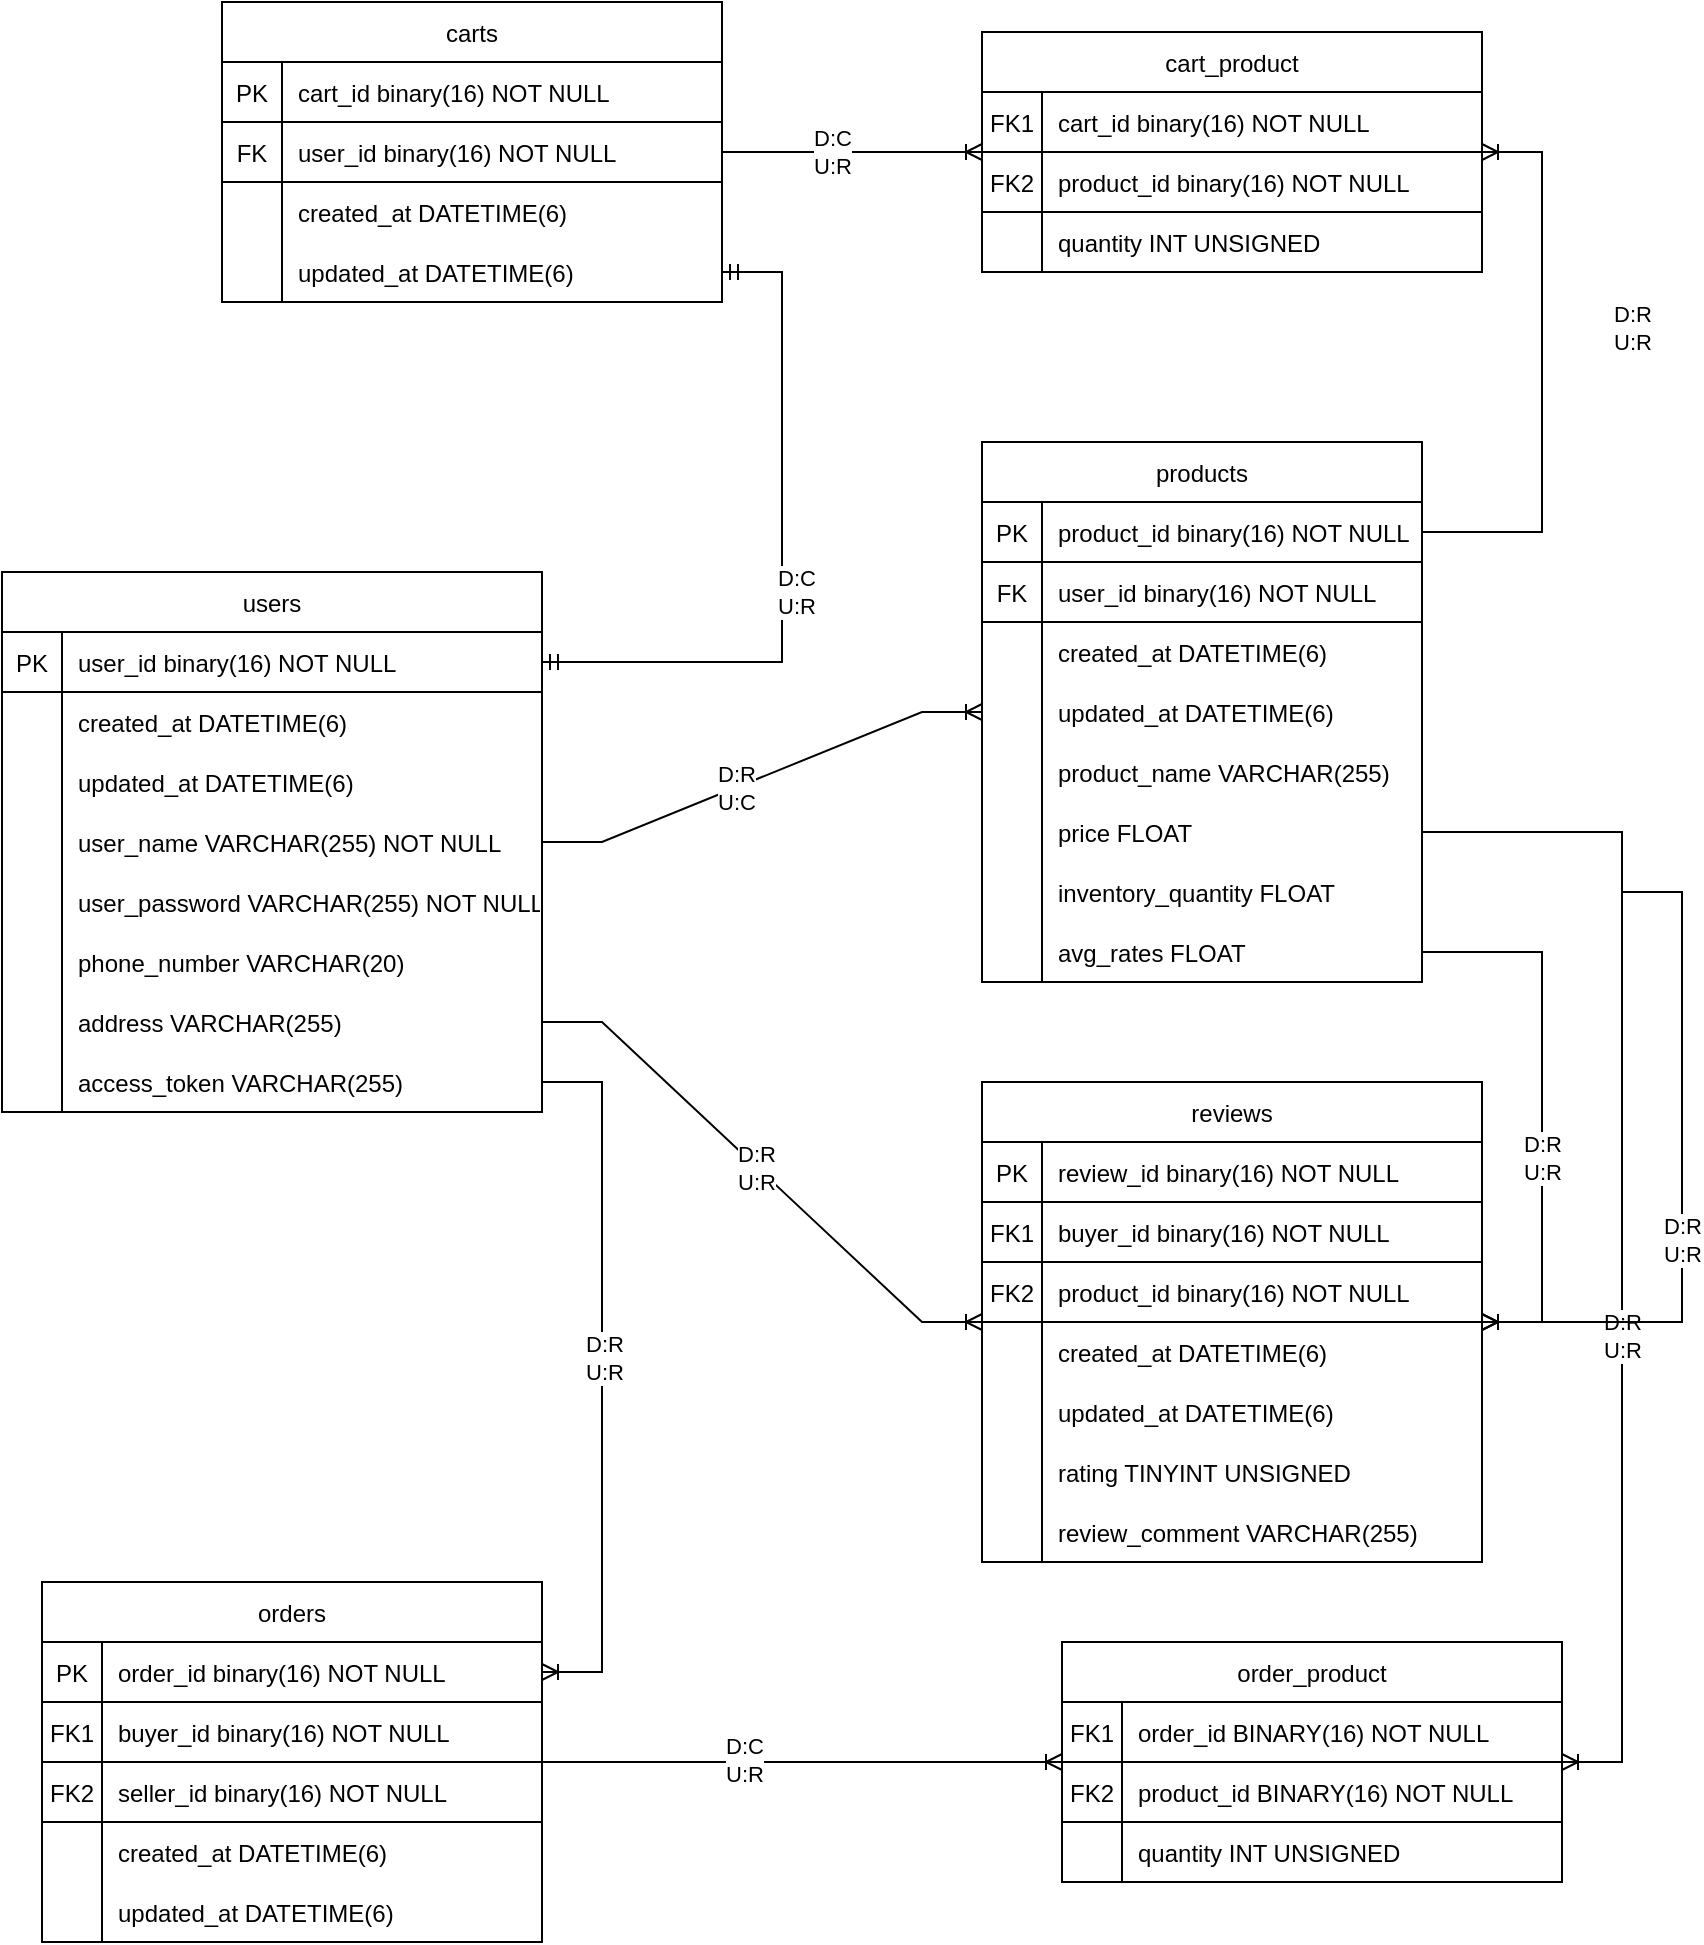 <mxfile version="21.6.2" type="device">
  <diagram id="R2lEEEUBdFMjLlhIrx00" name="Page-1">
    <mxGraphModel dx="954" dy="1681" grid="1" gridSize="10" guides="1" tooltips="1" connect="1" arrows="1" fold="1" page="1" pageScale="1" pageWidth="850" pageHeight="1100" math="0" shadow="0" extFonts="Permanent Marker^https://fonts.googleapis.com/css?family=Permanent+Marker">
      <root>
        <mxCell id="0" />
        <mxCell id="1" parent="0" />
        <mxCell id="C-vyLk0tnHw3VtMMgP7b-2" value="products" style="shape=table;startSize=30;container=1;collapsible=1;childLayout=tableLayout;fixedRows=1;rowLines=0;fontStyle=0;align=center;resizeLast=0;noLabel=0;shadow=0;rounded=0;columnLines=1;strokeColor=default;swimlaneLine=1;bottom=1;left=1;right=1;allowArrows=1;fillOpacity=100;" parent="1" vertex="1">
          <mxGeometry x="560" y="100" width="220" height="270" as="geometry" />
        </mxCell>
        <mxCell id="C-vyLk0tnHw3VtMMgP7b-3" value="" style="shape=partialRectangle;collapsible=0;dropTarget=0;pointerEvents=0;fillColor=none;points=[[0,0.5],[1,0.5]];portConstraint=eastwest;top=0;left=0;right=0;bottom=1;fontStyle=0" parent="C-vyLk0tnHw3VtMMgP7b-2" vertex="1">
          <mxGeometry y="30" width="220" height="30" as="geometry" />
        </mxCell>
        <mxCell id="C-vyLk0tnHw3VtMMgP7b-4" value="PK" style="shape=partialRectangle;overflow=hidden;connectable=0;fillColor=none;top=0;left=0;bottom=0;right=0;fontStyle=0;" parent="C-vyLk0tnHw3VtMMgP7b-3" vertex="1">
          <mxGeometry width="30" height="30" as="geometry">
            <mxRectangle width="30" height="30" as="alternateBounds" />
          </mxGeometry>
        </mxCell>
        <mxCell id="C-vyLk0tnHw3VtMMgP7b-5" value="product_id binary(16) NOT NULL" style="shape=partialRectangle;overflow=hidden;connectable=0;fillColor=none;top=0;left=0;bottom=0;right=0;align=left;spacingLeft=6;fontStyle=0;" parent="C-vyLk0tnHw3VtMMgP7b-3" vertex="1">
          <mxGeometry x="30" width="190" height="30" as="geometry">
            <mxRectangle width="190" height="30" as="alternateBounds" />
          </mxGeometry>
        </mxCell>
        <mxCell id="14CpFTZPQxn80sqJEHn7-137" style="shape=partialRectangle;collapsible=0;dropTarget=0;pointerEvents=0;fillColor=none;points=[[0,0.5],[1,0.5]];portConstraint=eastwest;top=0;left=0;right=0;bottom=0;fontStyle=0" vertex="1" parent="C-vyLk0tnHw3VtMMgP7b-2">
          <mxGeometry y="60" width="220" height="30" as="geometry" />
        </mxCell>
        <mxCell id="14CpFTZPQxn80sqJEHn7-138" value="FK" style="shape=partialRectangle;overflow=hidden;connectable=0;fillColor=none;top=0;left=0;bottom=1;right=0;fontStyle=0;shadow=0;" vertex="1" parent="14CpFTZPQxn80sqJEHn7-137">
          <mxGeometry width="30" height="30" as="geometry">
            <mxRectangle width="30" height="30" as="alternateBounds" />
          </mxGeometry>
        </mxCell>
        <mxCell id="14CpFTZPQxn80sqJEHn7-139" value="user_id binary(16) NOT NULL" style="shape=partialRectangle;overflow=hidden;connectable=0;fillColor=none;top=0;left=0;bottom=1;right=0;align=left;spacingLeft=6;fontStyle=0;" vertex="1" parent="14CpFTZPQxn80sqJEHn7-137">
          <mxGeometry x="30" width="190" height="30" as="geometry">
            <mxRectangle width="190" height="30" as="alternateBounds" />
          </mxGeometry>
        </mxCell>
        <mxCell id="14CpFTZPQxn80sqJEHn7-206" style="shape=partialRectangle;collapsible=0;dropTarget=0;pointerEvents=0;fillColor=none;points=[[0,0.5],[1,0.5]];portConstraint=eastwest;top=0;left=0;right=0;bottom=0;fontStyle=0" vertex="1" parent="C-vyLk0tnHw3VtMMgP7b-2">
          <mxGeometry y="90" width="220" height="30" as="geometry" />
        </mxCell>
        <mxCell id="14CpFTZPQxn80sqJEHn7-207" style="shape=partialRectangle;overflow=hidden;connectable=0;fillColor=none;top=0;left=0;bottom=0;right=0;fontStyle=0;shadow=0;" vertex="1" parent="14CpFTZPQxn80sqJEHn7-206">
          <mxGeometry width="30" height="30" as="geometry">
            <mxRectangle width="30" height="30" as="alternateBounds" />
          </mxGeometry>
        </mxCell>
        <mxCell id="14CpFTZPQxn80sqJEHn7-208" value="created_at DATETIME(6)" style="shape=partialRectangle;overflow=hidden;connectable=0;fillColor=none;top=0;left=0;bottom=0;right=0;align=left;spacingLeft=6;fontStyle=0;" vertex="1" parent="14CpFTZPQxn80sqJEHn7-206">
          <mxGeometry x="30" width="190" height="30" as="geometry">
            <mxRectangle width="190" height="30" as="alternateBounds" />
          </mxGeometry>
        </mxCell>
        <mxCell id="14CpFTZPQxn80sqJEHn7-209" style="shape=partialRectangle;collapsible=0;dropTarget=0;pointerEvents=0;fillColor=none;points=[[0,0.5],[1,0.5]];portConstraint=eastwest;top=0;left=0;right=0;bottom=0;fontStyle=0" vertex="1" parent="C-vyLk0tnHw3VtMMgP7b-2">
          <mxGeometry y="120" width="220" height="30" as="geometry" />
        </mxCell>
        <mxCell id="14CpFTZPQxn80sqJEHn7-210" style="shape=partialRectangle;overflow=hidden;connectable=0;fillColor=none;top=0;left=0;bottom=0;right=0;fontStyle=0;shadow=0;" vertex="1" parent="14CpFTZPQxn80sqJEHn7-209">
          <mxGeometry width="30" height="30" as="geometry">
            <mxRectangle width="30" height="30" as="alternateBounds" />
          </mxGeometry>
        </mxCell>
        <mxCell id="14CpFTZPQxn80sqJEHn7-211" value="updated_at DATETIME(6)" style="shape=partialRectangle;overflow=hidden;connectable=0;fillColor=none;top=0;left=0;bottom=0;right=0;align=left;spacingLeft=6;fontStyle=0;" vertex="1" parent="14CpFTZPQxn80sqJEHn7-209">
          <mxGeometry x="30" width="190" height="30" as="geometry">
            <mxRectangle width="190" height="30" as="alternateBounds" />
          </mxGeometry>
        </mxCell>
        <mxCell id="14CpFTZPQxn80sqJEHn7-212" style="shape=partialRectangle;collapsible=0;dropTarget=0;pointerEvents=0;fillColor=none;points=[[0,0.5],[1,0.5]];portConstraint=eastwest;top=0;left=0;right=0;bottom=0;fontStyle=0" vertex="1" parent="C-vyLk0tnHw3VtMMgP7b-2">
          <mxGeometry y="150" width="220" height="30" as="geometry" />
        </mxCell>
        <mxCell id="14CpFTZPQxn80sqJEHn7-213" style="shape=partialRectangle;overflow=hidden;connectable=0;fillColor=none;top=0;left=0;bottom=0;right=0;fontStyle=0;shadow=0;" vertex="1" parent="14CpFTZPQxn80sqJEHn7-212">
          <mxGeometry width="30" height="30" as="geometry">
            <mxRectangle width="30" height="30" as="alternateBounds" />
          </mxGeometry>
        </mxCell>
        <mxCell id="14CpFTZPQxn80sqJEHn7-214" value="product_name VARCHAR(255)" style="shape=partialRectangle;overflow=hidden;connectable=0;fillColor=none;top=0;left=0;bottom=0;right=0;align=left;spacingLeft=6;fontStyle=0;" vertex="1" parent="14CpFTZPQxn80sqJEHn7-212">
          <mxGeometry x="30" width="190" height="30" as="geometry">
            <mxRectangle width="190" height="30" as="alternateBounds" />
          </mxGeometry>
        </mxCell>
        <mxCell id="14CpFTZPQxn80sqJEHn7-215" style="shape=partialRectangle;collapsible=0;dropTarget=0;pointerEvents=0;fillColor=none;points=[[0,0.5],[1,0.5]];portConstraint=eastwest;top=0;left=0;right=0;bottom=0;fontStyle=0" vertex="1" parent="C-vyLk0tnHw3VtMMgP7b-2">
          <mxGeometry y="180" width="220" height="30" as="geometry" />
        </mxCell>
        <mxCell id="14CpFTZPQxn80sqJEHn7-216" style="shape=partialRectangle;overflow=hidden;connectable=0;fillColor=none;top=0;left=0;bottom=0;right=0;fontStyle=0;shadow=0;" vertex="1" parent="14CpFTZPQxn80sqJEHn7-215">
          <mxGeometry width="30" height="30" as="geometry">
            <mxRectangle width="30" height="30" as="alternateBounds" />
          </mxGeometry>
        </mxCell>
        <mxCell id="14CpFTZPQxn80sqJEHn7-217" value="price FLOAT" style="shape=partialRectangle;overflow=hidden;connectable=0;fillColor=none;top=0;left=0;bottom=0;right=0;align=left;spacingLeft=6;fontStyle=0;" vertex="1" parent="14CpFTZPQxn80sqJEHn7-215">
          <mxGeometry x="30" width="190" height="30" as="geometry">
            <mxRectangle width="190" height="30" as="alternateBounds" />
          </mxGeometry>
        </mxCell>
        <mxCell id="14CpFTZPQxn80sqJEHn7-218" style="shape=partialRectangle;collapsible=0;dropTarget=0;pointerEvents=0;fillColor=none;points=[[0,0.5],[1,0.5]];portConstraint=eastwest;top=0;left=0;right=0;bottom=0;fontStyle=0" vertex="1" parent="C-vyLk0tnHw3VtMMgP7b-2">
          <mxGeometry y="210" width="220" height="30" as="geometry" />
        </mxCell>
        <mxCell id="14CpFTZPQxn80sqJEHn7-219" style="shape=partialRectangle;overflow=hidden;connectable=0;fillColor=none;top=0;left=0;bottom=0;right=0;fontStyle=0;shadow=0;" vertex="1" parent="14CpFTZPQxn80sqJEHn7-218">
          <mxGeometry width="30" height="30" as="geometry">
            <mxRectangle width="30" height="30" as="alternateBounds" />
          </mxGeometry>
        </mxCell>
        <mxCell id="14CpFTZPQxn80sqJEHn7-220" value="inventory_quantity FLOAT" style="shape=partialRectangle;overflow=hidden;connectable=0;fillColor=none;top=0;left=0;bottom=0;right=0;align=left;spacingLeft=6;fontStyle=0;" vertex="1" parent="14CpFTZPQxn80sqJEHn7-218">
          <mxGeometry x="30" width="190" height="30" as="geometry">
            <mxRectangle width="190" height="30" as="alternateBounds" />
          </mxGeometry>
        </mxCell>
        <mxCell id="14CpFTZPQxn80sqJEHn7-221" style="shape=partialRectangle;collapsible=0;dropTarget=0;pointerEvents=0;fillColor=none;points=[[0,0.5],[1,0.5]];portConstraint=eastwest;top=0;left=0;right=0;bottom=0;fontStyle=0" vertex="1" parent="C-vyLk0tnHw3VtMMgP7b-2">
          <mxGeometry y="240" width="220" height="30" as="geometry" />
        </mxCell>
        <mxCell id="14CpFTZPQxn80sqJEHn7-222" style="shape=partialRectangle;overflow=hidden;connectable=0;fillColor=none;top=0;left=0;bottom=0;right=0;fontStyle=0;shadow=0;" vertex="1" parent="14CpFTZPQxn80sqJEHn7-221">
          <mxGeometry width="30" height="30" as="geometry">
            <mxRectangle width="30" height="30" as="alternateBounds" />
          </mxGeometry>
        </mxCell>
        <mxCell id="14CpFTZPQxn80sqJEHn7-223" value="avg_rates FLOAT" style="shape=partialRectangle;overflow=hidden;connectable=0;fillColor=none;top=0;left=0;bottom=0;right=0;align=left;spacingLeft=6;fontStyle=0;" vertex="1" parent="14CpFTZPQxn80sqJEHn7-221">
          <mxGeometry x="30" width="190" height="30" as="geometry">
            <mxRectangle width="190" height="30" as="alternateBounds" />
          </mxGeometry>
        </mxCell>
        <mxCell id="C-vyLk0tnHw3VtMMgP7b-13" value="carts" style="shape=table;startSize=30;container=1;collapsible=1;childLayout=tableLayout;fixedRows=1;rowLines=0;fontStyle=0;align=center;resizeLast=0;resizeLastRow=0;" parent="1" vertex="1">
          <mxGeometry x="180" y="-120" width="250" height="150" as="geometry" />
        </mxCell>
        <mxCell id="C-vyLk0tnHw3VtMMgP7b-14" value="" style="shape=partialRectangle;collapsible=0;dropTarget=0;pointerEvents=0;fillColor=none;points=[[0,0.5],[1,0.5]];portConstraint=eastwest;top=0;left=0;right=0;bottom=1;fontStyle=0" parent="C-vyLk0tnHw3VtMMgP7b-13" vertex="1">
          <mxGeometry y="30" width="250" height="30" as="geometry" />
        </mxCell>
        <mxCell id="C-vyLk0tnHw3VtMMgP7b-15" value="PK" style="shape=partialRectangle;overflow=hidden;connectable=0;fillColor=none;top=0;left=0;bottom=0;right=0;fontStyle=0;" parent="C-vyLk0tnHw3VtMMgP7b-14" vertex="1">
          <mxGeometry width="30" height="30" as="geometry">
            <mxRectangle width="30" height="30" as="alternateBounds" />
          </mxGeometry>
        </mxCell>
        <mxCell id="C-vyLk0tnHw3VtMMgP7b-16" value="cart_id binary(16) NOT NULL" style="shape=partialRectangle;overflow=hidden;connectable=0;fillColor=none;top=0;left=0;bottom=0;right=0;align=left;spacingLeft=6;fontStyle=0;" parent="C-vyLk0tnHw3VtMMgP7b-14" vertex="1">
          <mxGeometry x="30" width="220" height="30" as="geometry">
            <mxRectangle width="220" height="30" as="alternateBounds" />
          </mxGeometry>
        </mxCell>
        <mxCell id="C-vyLk0tnHw3VtMMgP7b-17" value="" style="shape=partialRectangle;collapsible=0;dropTarget=0;pointerEvents=0;fillColor=none;points=[[0,0.5],[1,0.5]];portConstraint=eastwest;top=0;left=0;right=0;bottom=0;fontStyle=0" parent="C-vyLk0tnHw3VtMMgP7b-13" vertex="1">
          <mxGeometry y="60" width="250" height="30" as="geometry" />
        </mxCell>
        <mxCell id="C-vyLk0tnHw3VtMMgP7b-18" value="FK" style="shape=partialRectangle;overflow=hidden;connectable=0;fillColor=none;top=0;left=0;bottom=1;right=0;fontStyle=0" parent="C-vyLk0tnHw3VtMMgP7b-17" vertex="1">
          <mxGeometry width="30" height="30" as="geometry">
            <mxRectangle width="30" height="30" as="alternateBounds" />
          </mxGeometry>
        </mxCell>
        <mxCell id="C-vyLk0tnHw3VtMMgP7b-19" value="user_id binary(16) NOT NULL" style="shape=partialRectangle;overflow=hidden;connectable=0;fillColor=none;top=0;left=0;bottom=1;right=0;align=left;spacingLeft=6;fontStyle=0" parent="C-vyLk0tnHw3VtMMgP7b-17" vertex="1">
          <mxGeometry x="30" width="220" height="30" as="geometry">
            <mxRectangle width="220" height="30" as="alternateBounds" />
          </mxGeometry>
        </mxCell>
        <mxCell id="14CpFTZPQxn80sqJEHn7-166" style="shape=partialRectangle;collapsible=0;dropTarget=0;pointerEvents=0;fillColor=none;points=[[0,0.5],[1,0.5]];portConstraint=eastwest;top=0;left=0;right=0;bottom=0;fontStyle=0" vertex="1" parent="C-vyLk0tnHw3VtMMgP7b-13">
          <mxGeometry y="90" width="250" height="30" as="geometry" />
        </mxCell>
        <mxCell id="14CpFTZPQxn80sqJEHn7-167" style="shape=partialRectangle;overflow=hidden;connectable=0;fillColor=none;top=0;left=0;bottom=0;right=0;fontStyle=0" vertex="1" parent="14CpFTZPQxn80sqJEHn7-166">
          <mxGeometry width="30" height="30" as="geometry">
            <mxRectangle width="30" height="30" as="alternateBounds" />
          </mxGeometry>
        </mxCell>
        <mxCell id="14CpFTZPQxn80sqJEHn7-168" value="created_at DATETIME(6)" style="shape=partialRectangle;overflow=hidden;connectable=0;fillColor=none;top=0;left=0;bottom=0;right=0;align=left;spacingLeft=6;fontStyle=0" vertex="1" parent="14CpFTZPQxn80sqJEHn7-166">
          <mxGeometry x="30" width="220" height="30" as="geometry">
            <mxRectangle width="220" height="30" as="alternateBounds" />
          </mxGeometry>
        </mxCell>
        <mxCell id="14CpFTZPQxn80sqJEHn7-169" style="shape=partialRectangle;collapsible=0;dropTarget=0;pointerEvents=0;fillColor=none;points=[[0,0.5],[1,0.5]];portConstraint=eastwest;top=0;left=0;right=0;bottom=0;fontStyle=0" vertex="1" parent="C-vyLk0tnHw3VtMMgP7b-13">
          <mxGeometry y="120" width="250" height="30" as="geometry" />
        </mxCell>
        <mxCell id="14CpFTZPQxn80sqJEHn7-170" style="shape=partialRectangle;overflow=hidden;connectable=0;fillColor=none;top=0;left=0;bottom=0;right=0;fontStyle=0" vertex="1" parent="14CpFTZPQxn80sqJEHn7-169">
          <mxGeometry width="30" height="30" as="geometry">
            <mxRectangle width="30" height="30" as="alternateBounds" />
          </mxGeometry>
        </mxCell>
        <mxCell id="14CpFTZPQxn80sqJEHn7-171" value="updated_at DATETIME(6)" style="shape=partialRectangle;overflow=hidden;connectable=0;fillColor=none;top=0;left=0;bottom=0;right=0;align=left;spacingLeft=6;fontStyle=0" vertex="1" parent="14CpFTZPQxn80sqJEHn7-169">
          <mxGeometry x="30" width="220" height="30" as="geometry">
            <mxRectangle width="220" height="30" as="alternateBounds" />
          </mxGeometry>
        </mxCell>
        <mxCell id="C-vyLk0tnHw3VtMMgP7b-23" value="users" style="shape=table;startSize=30;container=1;collapsible=1;childLayout=tableLayout;fixedRows=1;rowLines=0;fontStyle=0;align=center;resizeLast=0;resizeLastRow=0;rounded=0;arcSize=15;columnLines=1;resizable=1;fixedWidth=0;autosize=0;resizeHeight=0;resizeWidth=0;expand=1;fixDash=0;portConstraintRotation=0;swimlaneLine=1;fillColor=default;" parent="1" vertex="1">
          <mxGeometry x="70" y="165" width="270" height="270" as="geometry" />
        </mxCell>
        <mxCell id="C-vyLk0tnHw3VtMMgP7b-24" value="" style="shape=partialRectangle;collapsible=0;dropTarget=0;pointerEvents=0;fillColor=none;points=[[0,0.5],[1,0.5]];portConstraint=eastwest;top=0;left=0;right=0;bottom=1;fontStyle=0" parent="C-vyLk0tnHw3VtMMgP7b-23" vertex="1">
          <mxGeometry y="30" width="270" height="30" as="geometry" />
        </mxCell>
        <mxCell id="C-vyLk0tnHw3VtMMgP7b-25" value="PK" style="shape=partialRectangle;overflow=hidden;connectable=0;fillColor=none;top=0;left=0;bottom=0;right=0;fontStyle=0;" parent="C-vyLk0tnHw3VtMMgP7b-24" vertex="1">
          <mxGeometry width="30" height="30" as="geometry">
            <mxRectangle width="30" height="30" as="alternateBounds" />
          </mxGeometry>
        </mxCell>
        <mxCell id="C-vyLk0tnHw3VtMMgP7b-26" value="user_id binary(16) NOT NULL" style="shape=partialRectangle;overflow=hidden;connectable=0;fillColor=none;top=0;left=0;bottom=0;right=0;align=left;spacingLeft=6;fontStyle=0;" parent="C-vyLk0tnHw3VtMMgP7b-24" vertex="1">
          <mxGeometry x="30" width="240" height="30" as="geometry">
            <mxRectangle width="240" height="30" as="alternateBounds" />
          </mxGeometry>
        </mxCell>
        <mxCell id="C-vyLk0tnHw3VtMMgP7b-27" value="" style="shape=partialRectangle;collapsible=0;dropTarget=0;pointerEvents=0;fillColor=none;points=[[0,0.5],[1,0.5]];portConstraint=eastwest;top=0;left=0;right=0;bottom=0;fontStyle=0" parent="C-vyLk0tnHw3VtMMgP7b-23" vertex="1">
          <mxGeometry y="60" width="270" height="30" as="geometry" />
        </mxCell>
        <mxCell id="C-vyLk0tnHw3VtMMgP7b-28" value="" style="shape=partialRectangle;overflow=hidden;connectable=0;fillColor=none;top=0;left=0;bottom=0;right=0;fontStyle=0" parent="C-vyLk0tnHw3VtMMgP7b-27" vertex="1">
          <mxGeometry width="30" height="30" as="geometry">
            <mxRectangle width="30" height="30" as="alternateBounds" />
          </mxGeometry>
        </mxCell>
        <mxCell id="C-vyLk0tnHw3VtMMgP7b-29" value="created_at DATETIME(6)" style="shape=partialRectangle;overflow=hidden;connectable=0;fillColor=none;top=0;left=0;bottom=0;right=0;align=left;spacingLeft=6;fontStyle=0" parent="C-vyLk0tnHw3VtMMgP7b-27" vertex="1">
          <mxGeometry x="30" width="240" height="30" as="geometry">
            <mxRectangle width="240" height="30" as="alternateBounds" />
          </mxGeometry>
        </mxCell>
        <mxCell id="14CpFTZPQxn80sqJEHn7-145" style="shape=partialRectangle;collapsible=0;dropTarget=0;pointerEvents=0;fillColor=none;points=[[0,0.5],[1,0.5]];portConstraint=eastwest;top=0;left=0;right=0;bottom=0;fontStyle=0" vertex="1" parent="C-vyLk0tnHw3VtMMgP7b-23">
          <mxGeometry y="90" width="270" height="30" as="geometry" />
        </mxCell>
        <mxCell id="14CpFTZPQxn80sqJEHn7-146" style="shape=partialRectangle;overflow=hidden;connectable=0;fillColor=none;top=0;left=0;bottom=0;right=0;fontStyle=0" vertex="1" parent="14CpFTZPQxn80sqJEHn7-145">
          <mxGeometry width="30" height="30" as="geometry">
            <mxRectangle width="30" height="30" as="alternateBounds" />
          </mxGeometry>
        </mxCell>
        <mxCell id="14CpFTZPQxn80sqJEHn7-147" value="updated_at DATETIME(6)" style="shape=partialRectangle;overflow=hidden;connectable=0;fillColor=none;top=0;left=0;bottom=0;right=0;align=left;spacingLeft=6;fontStyle=0" vertex="1" parent="14CpFTZPQxn80sqJEHn7-145">
          <mxGeometry x="30" width="240" height="30" as="geometry">
            <mxRectangle width="240" height="30" as="alternateBounds" />
          </mxGeometry>
        </mxCell>
        <mxCell id="14CpFTZPQxn80sqJEHn7-148" style="shape=partialRectangle;collapsible=0;dropTarget=0;pointerEvents=0;fillColor=none;points=[[0,0.5],[1,0.5]];portConstraint=eastwest;top=0;left=0;right=0;bottom=0;fontStyle=0" vertex="1" parent="C-vyLk0tnHw3VtMMgP7b-23">
          <mxGeometry y="120" width="270" height="30" as="geometry" />
        </mxCell>
        <mxCell id="14CpFTZPQxn80sqJEHn7-149" style="shape=partialRectangle;overflow=hidden;connectable=0;fillColor=none;top=0;left=0;bottom=0;right=0;fontStyle=0" vertex="1" parent="14CpFTZPQxn80sqJEHn7-148">
          <mxGeometry width="30" height="30" as="geometry">
            <mxRectangle width="30" height="30" as="alternateBounds" />
          </mxGeometry>
        </mxCell>
        <mxCell id="14CpFTZPQxn80sqJEHn7-150" value="user_name VARCHAR(255) NOT NULL" style="shape=partialRectangle;overflow=hidden;connectable=0;fillColor=none;top=0;left=0;bottom=0;right=0;align=left;spacingLeft=6;fontStyle=0;resizeHeight=0;resizable=1;noLabel=0;strokeOpacity=100;" vertex="1" parent="14CpFTZPQxn80sqJEHn7-148">
          <mxGeometry x="30" width="240" height="30" as="geometry">
            <mxRectangle width="240" height="30" as="alternateBounds" />
          </mxGeometry>
        </mxCell>
        <mxCell id="14CpFTZPQxn80sqJEHn7-151" style="shape=partialRectangle;collapsible=0;dropTarget=0;pointerEvents=0;fillColor=none;points=[[0,0.5],[1,0.5]];portConstraint=eastwest;top=0;left=0;right=0;bottom=0;fontStyle=0" vertex="1" parent="C-vyLk0tnHw3VtMMgP7b-23">
          <mxGeometry y="150" width="270" height="30" as="geometry" />
        </mxCell>
        <mxCell id="14CpFTZPQxn80sqJEHn7-152" style="shape=partialRectangle;overflow=hidden;connectable=0;fillColor=none;top=0;left=0;bottom=0;right=0;fontStyle=0" vertex="1" parent="14CpFTZPQxn80sqJEHn7-151">
          <mxGeometry width="30" height="30" as="geometry">
            <mxRectangle width="30" height="30" as="alternateBounds" />
          </mxGeometry>
        </mxCell>
        <mxCell id="14CpFTZPQxn80sqJEHn7-153" value="user_password VARCHAR(255) NOT NULL" style="shape=partialRectangle;overflow=hidden;connectable=0;fillColor=none;top=0;left=0;bottom=0;right=0;align=left;spacingLeft=6;fontStyle=0" vertex="1" parent="14CpFTZPQxn80sqJEHn7-151">
          <mxGeometry x="30" width="240" height="30" as="geometry">
            <mxRectangle width="240" height="30" as="alternateBounds" />
          </mxGeometry>
        </mxCell>
        <mxCell id="14CpFTZPQxn80sqJEHn7-154" style="shape=partialRectangle;collapsible=0;dropTarget=0;pointerEvents=0;fillColor=none;points=[[0,0.5],[1,0.5]];portConstraint=eastwest;top=0;left=0;right=0;bottom=0;fontStyle=0" vertex="1" parent="C-vyLk0tnHw3VtMMgP7b-23">
          <mxGeometry y="180" width="270" height="30" as="geometry" />
        </mxCell>
        <mxCell id="14CpFTZPQxn80sqJEHn7-155" style="shape=partialRectangle;overflow=hidden;connectable=0;fillColor=none;top=0;left=0;bottom=0;right=0;fontStyle=0" vertex="1" parent="14CpFTZPQxn80sqJEHn7-154">
          <mxGeometry width="30" height="30" as="geometry">
            <mxRectangle width="30" height="30" as="alternateBounds" />
          </mxGeometry>
        </mxCell>
        <mxCell id="14CpFTZPQxn80sqJEHn7-156" value="phone_number VARCHAR(20)" style="shape=partialRectangle;overflow=hidden;connectable=0;fillColor=none;top=0;left=0;bottom=0;right=0;align=left;spacingLeft=6;fontStyle=0" vertex="1" parent="14CpFTZPQxn80sqJEHn7-154">
          <mxGeometry x="30" width="240" height="30" as="geometry">
            <mxRectangle width="240" height="30" as="alternateBounds" />
          </mxGeometry>
        </mxCell>
        <mxCell id="14CpFTZPQxn80sqJEHn7-157" style="shape=partialRectangle;collapsible=0;dropTarget=0;pointerEvents=0;fillColor=none;points=[[0,0.5],[1,0.5]];portConstraint=eastwest;top=0;left=0;right=0;bottom=0;fontStyle=0" vertex="1" parent="C-vyLk0tnHw3VtMMgP7b-23">
          <mxGeometry y="210" width="270" height="30" as="geometry" />
        </mxCell>
        <mxCell id="14CpFTZPQxn80sqJEHn7-158" style="shape=partialRectangle;overflow=hidden;connectable=0;fillColor=none;top=0;left=0;bottom=0;right=0;fontStyle=0" vertex="1" parent="14CpFTZPQxn80sqJEHn7-157">
          <mxGeometry width="30" height="30" as="geometry">
            <mxRectangle width="30" height="30" as="alternateBounds" />
          </mxGeometry>
        </mxCell>
        <mxCell id="14CpFTZPQxn80sqJEHn7-159" value="address VARCHAR(255)" style="shape=partialRectangle;overflow=hidden;connectable=0;fillColor=none;top=0;left=0;bottom=0;right=0;align=left;spacingLeft=6;fontStyle=0" vertex="1" parent="14CpFTZPQxn80sqJEHn7-157">
          <mxGeometry x="30" width="240" height="30" as="geometry">
            <mxRectangle width="240" height="30" as="alternateBounds" />
          </mxGeometry>
        </mxCell>
        <mxCell id="14CpFTZPQxn80sqJEHn7-160" style="shape=partialRectangle;collapsible=0;dropTarget=0;pointerEvents=0;fillColor=none;points=[[0,0.5],[1,0.5]];portConstraint=eastwest;top=0;left=0;right=0;bottom=0;fontStyle=0" vertex="1" parent="C-vyLk0tnHw3VtMMgP7b-23">
          <mxGeometry y="240" width="270" height="30" as="geometry" />
        </mxCell>
        <mxCell id="14CpFTZPQxn80sqJEHn7-161" style="shape=partialRectangle;overflow=hidden;connectable=0;fillColor=none;top=0;left=0;bottom=0;right=0;fontStyle=0" vertex="1" parent="14CpFTZPQxn80sqJEHn7-160">
          <mxGeometry width="30" height="30" as="geometry">
            <mxRectangle width="30" height="30" as="alternateBounds" />
          </mxGeometry>
        </mxCell>
        <mxCell id="14CpFTZPQxn80sqJEHn7-162" value="access_token VARCHAR(255)" style="shape=partialRectangle;overflow=hidden;connectable=0;fillColor=none;top=0;left=0;bottom=0;right=0;align=left;spacingLeft=6;fontStyle=0" vertex="1" parent="14CpFTZPQxn80sqJEHn7-160">
          <mxGeometry x="30" width="240" height="30" as="geometry">
            <mxRectangle width="240" height="30" as="alternateBounds" />
          </mxGeometry>
        </mxCell>
        <mxCell id="14CpFTZPQxn80sqJEHn7-8" value="orders" style="shape=table;startSize=30;container=1;collapsible=1;childLayout=tableLayout;fixedRows=0;rowLines=0;fontStyle=0;align=center;resizeLast=1;columnLines=1;" vertex="1" parent="1">
          <mxGeometry x="90" y="670" width="250" height="180" as="geometry" />
        </mxCell>
        <mxCell id="14CpFTZPQxn80sqJEHn7-9" value="" style="shape=partialRectangle;collapsible=0;dropTarget=0;pointerEvents=0;fillColor=none;points=[[0,0.5],[1,0.5]];portConstraint=eastwest;top=0;left=0;right=0;bottom=1;fontStyle=0" vertex="1" parent="14CpFTZPQxn80sqJEHn7-8">
          <mxGeometry y="30" width="250" height="30" as="geometry" />
        </mxCell>
        <mxCell id="14CpFTZPQxn80sqJEHn7-10" value="PK" style="shape=partialRectangle;overflow=hidden;connectable=0;fillColor=none;top=0;left=0;bottom=0;right=0;fontStyle=0;" vertex="1" parent="14CpFTZPQxn80sqJEHn7-9">
          <mxGeometry width="30" height="30" as="geometry">
            <mxRectangle width="30" height="30" as="alternateBounds" />
          </mxGeometry>
        </mxCell>
        <mxCell id="14CpFTZPQxn80sqJEHn7-11" value="order_id binary(16) NOT NULL" style="shape=partialRectangle;overflow=hidden;connectable=0;fillColor=none;top=0;left=0;bottom=0;right=0;align=left;spacingLeft=6;fontStyle=0;" vertex="1" parent="14CpFTZPQxn80sqJEHn7-9">
          <mxGeometry x="30" width="220" height="30" as="geometry">
            <mxRectangle width="220" height="30" as="alternateBounds" />
          </mxGeometry>
        </mxCell>
        <mxCell id="14CpFTZPQxn80sqJEHn7-12" value="" style="shape=partialRectangle;collapsible=0;dropTarget=0;pointerEvents=0;fillColor=none;points=[[0,0.5],[1,0.5]];portConstraint=eastwest;top=0;left=0;right=0;bottom=0;fontStyle=0" vertex="1" parent="14CpFTZPQxn80sqJEHn7-8">
          <mxGeometry y="60" width="250" height="30" as="geometry" />
        </mxCell>
        <mxCell id="14CpFTZPQxn80sqJEHn7-13" value="FK1" style="shape=partialRectangle;overflow=hidden;connectable=0;fillColor=none;top=0;left=0;bottom=1;right=0;fontStyle=0" vertex="1" parent="14CpFTZPQxn80sqJEHn7-12">
          <mxGeometry width="30" height="30" as="geometry">
            <mxRectangle width="30" height="30" as="alternateBounds" />
          </mxGeometry>
        </mxCell>
        <mxCell id="14CpFTZPQxn80sqJEHn7-14" value="buyer_id binary(16) NOT NULL" style="shape=partialRectangle;overflow=hidden;connectable=0;fillColor=none;top=0;left=0;bottom=1;right=0;align=left;spacingLeft=6;fontStyle=0" vertex="1" parent="14CpFTZPQxn80sqJEHn7-12">
          <mxGeometry x="30" width="220" height="30" as="geometry">
            <mxRectangle width="220" height="30" as="alternateBounds" />
          </mxGeometry>
        </mxCell>
        <mxCell id="14CpFTZPQxn80sqJEHn7-99" style="shape=partialRectangle;collapsible=0;dropTarget=0;pointerEvents=0;fillColor=none;points=[[0,0.5],[1,0.5]];portConstraint=eastwest;top=0;left=0;right=0;bottom=0;fontStyle=0" vertex="1" parent="14CpFTZPQxn80sqJEHn7-8">
          <mxGeometry y="90" width="250" height="30" as="geometry" />
        </mxCell>
        <mxCell id="14CpFTZPQxn80sqJEHn7-100" value="FK2" style="shape=partialRectangle;overflow=hidden;connectable=0;fillColor=none;top=0;left=0;bottom=1;right=0;fontStyle=0" vertex="1" parent="14CpFTZPQxn80sqJEHn7-99">
          <mxGeometry width="30" height="30" as="geometry">
            <mxRectangle width="30" height="30" as="alternateBounds" />
          </mxGeometry>
        </mxCell>
        <mxCell id="14CpFTZPQxn80sqJEHn7-101" value="seller_id binary(16) NOT NULL" style="shape=partialRectangle;overflow=hidden;connectable=0;fillColor=none;top=0;left=0;bottom=1;right=0;align=left;spacingLeft=6;fontStyle=0" vertex="1" parent="14CpFTZPQxn80sqJEHn7-99">
          <mxGeometry x="30" width="220" height="30" as="geometry">
            <mxRectangle width="220" height="30" as="alternateBounds" />
          </mxGeometry>
        </mxCell>
        <mxCell id="14CpFTZPQxn80sqJEHn7-226" style="shape=partialRectangle;collapsible=0;dropTarget=0;pointerEvents=0;fillColor=none;points=[[0,0.5],[1,0.5]];portConstraint=eastwest;top=0;left=0;right=0;bottom=0;fontStyle=0" vertex="1" parent="14CpFTZPQxn80sqJEHn7-8">
          <mxGeometry y="120" width="250" height="30" as="geometry" />
        </mxCell>
        <mxCell id="14CpFTZPQxn80sqJEHn7-227" style="shape=partialRectangle;overflow=hidden;connectable=0;fillColor=none;top=0;left=0;bottom=0;right=0;fontStyle=0" vertex="1" parent="14CpFTZPQxn80sqJEHn7-226">
          <mxGeometry width="30" height="30" as="geometry">
            <mxRectangle width="30" height="30" as="alternateBounds" />
          </mxGeometry>
        </mxCell>
        <mxCell id="14CpFTZPQxn80sqJEHn7-228" value="created_at DATETIME(6)" style="shape=partialRectangle;overflow=hidden;connectable=0;fillColor=none;top=0;left=0;bottom=0;right=0;align=left;spacingLeft=6;fontStyle=0" vertex="1" parent="14CpFTZPQxn80sqJEHn7-226">
          <mxGeometry x="30" width="220" height="30" as="geometry">
            <mxRectangle width="220" height="30" as="alternateBounds" />
          </mxGeometry>
        </mxCell>
        <mxCell id="14CpFTZPQxn80sqJEHn7-229" style="shape=partialRectangle;collapsible=0;dropTarget=0;pointerEvents=0;fillColor=none;points=[[0,0.5],[1,0.5]];portConstraint=eastwest;top=0;left=0;right=0;bottom=0;fontStyle=0" vertex="1" parent="14CpFTZPQxn80sqJEHn7-8">
          <mxGeometry y="150" width="250" height="30" as="geometry" />
        </mxCell>
        <mxCell id="14CpFTZPQxn80sqJEHn7-230" style="shape=partialRectangle;overflow=hidden;connectable=0;fillColor=none;top=0;left=0;bottom=0;right=0;fontStyle=0" vertex="1" parent="14CpFTZPQxn80sqJEHn7-229">
          <mxGeometry width="30" height="30" as="geometry">
            <mxRectangle width="30" height="30" as="alternateBounds" />
          </mxGeometry>
        </mxCell>
        <mxCell id="14CpFTZPQxn80sqJEHn7-231" value="updated_at DATETIME(6)" style="shape=partialRectangle;overflow=hidden;connectable=0;fillColor=none;top=0;left=0;bottom=0;right=0;align=left;spacingLeft=6;fontStyle=0" vertex="1" parent="14CpFTZPQxn80sqJEHn7-229">
          <mxGeometry x="30" width="220" height="30" as="geometry">
            <mxRectangle width="220" height="30" as="alternateBounds" />
          </mxGeometry>
        </mxCell>
        <mxCell id="14CpFTZPQxn80sqJEHn7-15" value="" style="edgeStyle=entityRelationEdgeStyle;fontSize=12;html=1;endArrow=ERoneToMany;rounded=0;fontStyle=0;exitX=1;exitY=0.5;exitDx=0;exitDy=0;entryX=1;entryY=0.5;entryDx=0;entryDy=0;" edge="1" parent="1" source="14CpFTZPQxn80sqJEHn7-160" target="14CpFTZPQxn80sqJEHn7-9">
          <mxGeometry width="100" height="100" relative="1" as="geometry">
            <mxPoint x="340" y="440" as="sourcePoint" />
            <mxPoint x="440" y="340" as="targetPoint" />
          </mxGeometry>
        </mxCell>
        <mxCell id="14CpFTZPQxn80sqJEHn7-98" value="D:R&lt;br&gt;U:R" style="edgeLabel;html=1;align=center;verticalAlign=middle;resizable=0;points=[];" vertex="1" connectable="0" parent="14CpFTZPQxn80sqJEHn7-15">
          <mxGeometry x="-0.057" y="-4" relative="1" as="geometry">
            <mxPoint x="5" as="offset" />
          </mxGeometry>
        </mxCell>
        <mxCell id="14CpFTZPQxn80sqJEHn7-17" value="" style="edgeStyle=entityRelationEdgeStyle;fontSize=12;html=1;endArrow=ERmandOne;startArrow=ERmandOne;rounded=0;fontStyle=0;exitX=1;exitY=0.5;exitDx=0;exitDy=0;" edge="1" parent="1" source="C-vyLk0tnHw3VtMMgP7b-24" target="14CpFTZPQxn80sqJEHn7-169">
          <mxGeometry width="100" height="100" relative="1" as="geometry">
            <mxPoint x="360" y="460" as="sourcePoint" />
            <mxPoint x="420" y="550" as="targetPoint" />
            <Array as="points">
              <mxPoint x="220" y="170" />
            </Array>
          </mxGeometry>
        </mxCell>
        <mxCell id="14CpFTZPQxn80sqJEHn7-95" value="D:C&lt;br&gt;U:R" style="edgeLabel;html=1;align=center;verticalAlign=middle;resizable=0;points=[];" vertex="1" connectable="0" parent="14CpFTZPQxn80sqJEHn7-17">
          <mxGeometry x="-0.263" y="1" relative="1" as="geometry">
            <mxPoint x="8" y="-28" as="offset" />
          </mxGeometry>
        </mxCell>
        <mxCell id="14CpFTZPQxn80sqJEHn7-44" value="" style="edgeStyle=entityRelationEdgeStyle;fontSize=12;html=1;endArrow=ERoneToMany;rounded=0;fontStyle=0" edge="1" parent="1" source="C-vyLk0tnHw3VtMMgP7b-13" target="14CpFTZPQxn80sqJEHn7-48">
          <mxGeometry width="100" height="100" relative="1" as="geometry">
            <mxPoint x="680" y="470" as="sourcePoint" />
            <mxPoint x="750" y="470" as="targetPoint" />
          </mxGeometry>
        </mxCell>
        <mxCell id="14CpFTZPQxn80sqJEHn7-140" value="D:C&lt;br&gt;U:R" style="edgeLabel;html=1;align=center;verticalAlign=middle;resizable=0;points=[];" vertex="1" connectable="0" parent="14CpFTZPQxn80sqJEHn7-44">
          <mxGeometry x="-0.156" relative="1" as="geometry">
            <mxPoint as="offset" />
          </mxGeometry>
        </mxCell>
        <mxCell id="14CpFTZPQxn80sqJEHn7-48" value="cart_product" style="shape=table;startSize=30;container=1;collapsible=1;childLayout=tableLayout;fixedRows=1;rowLines=0;fontStyle=0;align=center;resizeLast=1;resizeLastRow=0;" vertex="1" parent="1">
          <mxGeometry x="560" y="-105" width="250" height="120" as="geometry" />
        </mxCell>
        <mxCell id="14CpFTZPQxn80sqJEHn7-55" value="" style="shape=partialRectangle;collapsible=0;dropTarget=0;pointerEvents=0;fillColor=none;points=[[0,0.5],[1,0.5]];portConstraint=eastwest;top=0;left=0;right=0;bottom=0;fontStyle=0" vertex="1" parent="14CpFTZPQxn80sqJEHn7-48">
          <mxGeometry y="30" width="250" height="30" as="geometry" />
        </mxCell>
        <mxCell id="14CpFTZPQxn80sqJEHn7-56" value="FK1" style="shape=partialRectangle;overflow=hidden;connectable=0;fillColor=none;top=0;left=0;bottom=1;right=0;fontStyle=0" vertex="1" parent="14CpFTZPQxn80sqJEHn7-55">
          <mxGeometry width="30" height="30" as="geometry">
            <mxRectangle width="30" height="30" as="alternateBounds" />
          </mxGeometry>
        </mxCell>
        <mxCell id="14CpFTZPQxn80sqJEHn7-57" value="cart_id binary(16) NOT NULL" style="shape=partialRectangle;overflow=hidden;connectable=0;fillColor=none;top=0;left=0;bottom=1;right=0;align=left;spacingLeft=6;fontStyle=0" vertex="1" parent="14CpFTZPQxn80sqJEHn7-55">
          <mxGeometry x="30" width="220" height="30" as="geometry">
            <mxRectangle width="220" height="30" as="alternateBounds" />
          </mxGeometry>
        </mxCell>
        <mxCell id="14CpFTZPQxn80sqJEHn7-58" style="shape=partialRectangle;collapsible=0;dropTarget=0;pointerEvents=0;fillColor=none;points=[[0,0.5],[1,0.5]];portConstraint=eastwest;top=0;left=0;right=0;bottom=0;fontStyle=0" vertex="1" parent="14CpFTZPQxn80sqJEHn7-48">
          <mxGeometry y="60" width="250" height="30" as="geometry" />
        </mxCell>
        <mxCell id="14CpFTZPQxn80sqJEHn7-59" value="FK2" style="shape=partialRectangle;overflow=hidden;connectable=0;fillColor=none;top=0;left=0;bottom=1;right=0;fontStyle=0" vertex="1" parent="14CpFTZPQxn80sqJEHn7-58">
          <mxGeometry width="30" height="30" as="geometry">
            <mxRectangle width="30" height="30" as="alternateBounds" />
          </mxGeometry>
        </mxCell>
        <mxCell id="14CpFTZPQxn80sqJEHn7-60" value="product_id binary(16) NOT NULL" style="shape=partialRectangle;overflow=hidden;connectable=0;fillColor=none;top=0;left=0;bottom=1;right=0;align=left;spacingLeft=6;fontStyle=0" vertex="1" parent="14CpFTZPQxn80sqJEHn7-58">
          <mxGeometry x="30" width="220" height="30" as="geometry">
            <mxRectangle width="220" height="30" as="alternateBounds" />
          </mxGeometry>
        </mxCell>
        <mxCell id="14CpFTZPQxn80sqJEHn7-61" style="shape=partialRectangle;collapsible=0;dropTarget=0;pointerEvents=0;fillColor=none;points=[[0,0.5],[1,0.5]];portConstraint=eastwest;top=0;left=0;right=0;bottom=0;fontStyle=0" vertex="1" parent="14CpFTZPQxn80sqJEHn7-48">
          <mxGeometry y="90" width="250" height="30" as="geometry" />
        </mxCell>
        <mxCell id="14CpFTZPQxn80sqJEHn7-62" style="shape=partialRectangle;overflow=hidden;connectable=0;fillColor=none;top=0;left=0;bottom=0;right=0;fontStyle=0" vertex="1" parent="14CpFTZPQxn80sqJEHn7-61">
          <mxGeometry width="30" height="30" as="geometry">
            <mxRectangle width="30" height="30" as="alternateBounds" />
          </mxGeometry>
        </mxCell>
        <mxCell id="14CpFTZPQxn80sqJEHn7-63" value="quantity INT UNSIGNED" style="shape=partialRectangle;overflow=hidden;connectable=0;fillColor=none;top=0;left=0;bottom=0;right=0;align=left;spacingLeft=6;fontStyle=0" vertex="1" parent="14CpFTZPQxn80sqJEHn7-61">
          <mxGeometry x="30" width="220" height="30" as="geometry">
            <mxRectangle width="220" height="30" as="alternateBounds" />
          </mxGeometry>
        </mxCell>
        <mxCell id="14CpFTZPQxn80sqJEHn7-67" value="" style="edgeStyle=entityRelationEdgeStyle;fontSize=12;html=1;endArrow=ERoneToMany;rounded=0;exitX=1;exitY=0.5;exitDx=0;exitDy=0;" edge="1" parent="1" source="C-vyLk0tnHw3VtMMgP7b-3" target="14CpFTZPQxn80sqJEHn7-48">
          <mxGeometry width="100" height="100" relative="1" as="geometry">
            <mxPoint x="660" y="310" as="sourcePoint" />
            <mxPoint x="760" y="210" as="targetPoint" />
          </mxGeometry>
        </mxCell>
        <mxCell id="14CpFTZPQxn80sqJEHn7-143" value="D:R&lt;br&gt;U:R" style="edgeLabel;html=1;align=center;verticalAlign=middle;resizable=0;points=[];" vertex="1" connectable="0" parent="14CpFTZPQxn80sqJEHn7-67">
          <mxGeometry x="-0.337" y="-3" relative="1" as="geometry">
            <mxPoint x="42" y="-69" as="offset" />
          </mxGeometry>
        </mxCell>
        <mxCell id="14CpFTZPQxn80sqJEHn7-68" value="order_product" style="shape=table;startSize=30;container=1;collapsible=1;childLayout=tableLayout;fixedRows=0;rowLines=0;fontStyle=0;align=center;resizeLast=1;columnLines=1;" vertex="1" parent="1">
          <mxGeometry x="600" y="700" width="250" height="120" as="geometry" />
        </mxCell>
        <mxCell id="14CpFTZPQxn80sqJEHn7-69" value="" style="shape=partialRectangle;collapsible=0;dropTarget=0;pointerEvents=0;fillColor=none;points=[[0,0.5],[1,0.5]];portConstraint=eastwest;top=0;left=0;right=0;bottom=0;fontStyle=0" vertex="1" parent="14CpFTZPQxn80sqJEHn7-68">
          <mxGeometry y="30" width="250" height="30" as="geometry" />
        </mxCell>
        <mxCell id="14CpFTZPQxn80sqJEHn7-70" value="FK1" style="shape=partialRectangle;overflow=hidden;connectable=0;fillColor=none;top=0;left=0;bottom=1;right=0;fontStyle=0" vertex="1" parent="14CpFTZPQxn80sqJEHn7-69">
          <mxGeometry width="30" height="30" as="geometry">
            <mxRectangle width="30" height="30" as="alternateBounds" />
          </mxGeometry>
        </mxCell>
        <mxCell id="14CpFTZPQxn80sqJEHn7-71" value="order_id BINARY(16) NOT NULL" style="shape=partialRectangle;overflow=hidden;connectable=0;fillColor=none;top=0;left=0;bottom=1;right=0;align=left;spacingLeft=6;fontStyle=0" vertex="1" parent="14CpFTZPQxn80sqJEHn7-69">
          <mxGeometry x="30" width="220" height="30" as="geometry">
            <mxRectangle width="220" height="30" as="alternateBounds" />
          </mxGeometry>
        </mxCell>
        <mxCell id="14CpFTZPQxn80sqJEHn7-72" style="shape=partialRectangle;collapsible=0;dropTarget=0;pointerEvents=0;fillColor=none;points=[[0,0.5],[1,0.5]];portConstraint=eastwest;top=0;left=0;right=0;bottom=0;fontStyle=0" vertex="1" parent="14CpFTZPQxn80sqJEHn7-68">
          <mxGeometry y="60" width="250" height="30" as="geometry" />
        </mxCell>
        <mxCell id="14CpFTZPQxn80sqJEHn7-73" value="FK2" style="shape=partialRectangle;overflow=hidden;connectable=0;fillColor=none;top=0;left=0;bottom=1;right=0;fontStyle=0" vertex="1" parent="14CpFTZPQxn80sqJEHn7-72">
          <mxGeometry width="30" height="30" as="geometry">
            <mxRectangle width="30" height="30" as="alternateBounds" />
          </mxGeometry>
        </mxCell>
        <mxCell id="14CpFTZPQxn80sqJEHn7-74" value="product_id BINARY(16) NOT NULL" style="shape=partialRectangle;overflow=hidden;connectable=0;fillColor=none;top=0;left=0;bottom=1;right=0;align=left;spacingLeft=6;fontStyle=0" vertex="1" parent="14CpFTZPQxn80sqJEHn7-72">
          <mxGeometry x="30" width="220" height="30" as="geometry">
            <mxRectangle width="220" height="30" as="alternateBounds" />
          </mxGeometry>
        </mxCell>
        <mxCell id="14CpFTZPQxn80sqJEHn7-75" style="shape=partialRectangle;collapsible=0;dropTarget=0;pointerEvents=0;fillColor=none;points=[[0,0.5],[1,0.5]];portConstraint=eastwest;top=0;left=0;right=0;bottom=0;fontStyle=0" vertex="1" parent="14CpFTZPQxn80sqJEHn7-68">
          <mxGeometry y="90" width="250" height="30" as="geometry" />
        </mxCell>
        <mxCell id="14CpFTZPQxn80sqJEHn7-76" style="shape=partialRectangle;overflow=hidden;connectable=0;fillColor=none;top=0;left=0;bottom=0;right=0;fontStyle=0" vertex="1" parent="14CpFTZPQxn80sqJEHn7-75">
          <mxGeometry width="30" height="30" as="geometry">
            <mxRectangle width="30" height="30" as="alternateBounds" />
          </mxGeometry>
        </mxCell>
        <mxCell id="14CpFTZPQxn80sqJEHn7-77" value="quantity INT UNSIGNED" style="shape=partialRectangle;overflow=hidden;connectable=0;fillColor=none;top=0;left=0;bottom=0;right=0;align=left;spacingLeft=6;fontStyle=0" vertex="1" parent="14CpFTZPQxn80sqJEHn7-75">
          <mxGeometry x="30" width="220" height="30" as="geometry">
            <mxRectangle width="220" height="30" as="alternateBounds" />
          </mxGeometry>
        </mxCell>
        <mxCell id="14CpFTZPQxn80sqJEHn7-78" value="" style="edgeStyle=entityRelationEdgeStyle;fontSize=12;html=1;endArrow=ERoneToMany;rounded=0;fontStyle=0" edge="1" parent="1" source="14CpFTZPQxn80sqJEHn7-8" target="14CpFTZPQxn80sqJEHn7-68">
          <mxGeometry width="100" height="100" relative="1" as="geometry">
            <mxPoint x="670" y="105" as="sourcePoint" />
            <mxPoint x="760" y="105" as="targetPoint" />
          </mxGeometry>
        </mxCell>
        <mxCell id="14CpFTZPQxn80sqJEHn7-141" value="D:C&lt;br&gt;U:R" style="edgeLabel;html=1;align=center;verticalAlign=middle;resizable=0;points=[];" vertex="1" connectable="0" parent="14CpFTZPQxn80sqJEHn7-78">
          <mxGeometry x="-0.222" y="1" relative="1" as="geometry">
            <mxPoint as="offset" />
          </mxGeometry>
        </mxCell>
        <mxCell id="14CpFTZPQxn80sqJEHn7-79" value="" style="edgeStyle=entityRelationEdgeStyle;fontSize=12;html=1;endArrow=ERoneToMany;rounded=0;exitX=1;exitY=0.5;exitDx=0;exitDy=0;" edge="1" parent="1" source="14CpFTZPQxn80sqJEHn7-215" target="14CpFTZPQxn80sqJEHn7-68">
          <mxGeometry width="100" height="100" relative="1" as="geometry">
            <mxPoint x="1170" y="310" as="sourcePoint" />
            <mxPoint x="1010" y="105" as="targetPoint" />
          </mxGeometry>
        </mxCell>
        <mxCell id="14CpFTZPQxn80sqJEHn7-144" value="D:R&lt;br&gt;U:R" style="edgeLabel;html=1;align=center;verticalAlign=middle;resizable=0;points=[];" vertex="1" connectable="0" parent="14CpFTZPQxn80sqJEHn7-79">
          <mxGeometry x="0.184" relative="1" as="geometry">
            <mxPoint as="offset" />
          </mxGeometry>
        </mxCell>
        <mxCell id="14CpFTZPQxn80sqJEHn7-94" value="" style="edgeStyle=entityRelationEdgeStyle;fontSize=12;html=1;endArrow=ERoneToMany;rounded=0;fontStyle=0;" edge="1" parent="1" source="C-vyLk0tnHw3VtMMgP7b-23" target="C-vyLk0tnHw3VtMMgP7b-2">
          <mxGeometry width="100" height="100" relative="1" as="geometry">
            <mxPoint x="320" y="310" as="sourcePoint" />
            <mxPoint x="420" y="310" as="targetPoint" />
            <Array as="points">
              <mxPoint x="300" y="410" />
              <mxPoint x="670" y="530" />
              <mxPoint x="620" y="530" />
            </Array>
          </mxGeometry>
        </mxCell>
        <mxCell id="14CpFTZPQxn80sqJEHn7-96" value="D:R&lt;br&gt;U:C" style="edgeLabel;html=1;align=center;verticalAlign=middle;resizable=0;points=[];" vertex="1" connectable="0" parent="14CpFTZPQxn80sqJEHn7-94">
          <mxGeometry x="-0.152" y="1" relative="1" as="geometry">
            <mxPoint x="4" y="-1" as="offset" />
          </mxGeometry>
        </mxCell>
        <mxCell id="14CpFTZPQxn80sqJEHn7-178" value="reviews" style="shape=table;startSize=30;container=1;collapsible=1;childLayout=tableLayout;fixedRows=0;rowLines=0;fontStyle=0;align=center;resizeLast=0;" vertex="1" parent="1">
          <mxGeometry x="560" y="420" width="250" height="240" as="geometry" />
        </mxCell>
        <mxCell id="14CpFTZPQxn80sqJEHn7-179" value="" style="shape=partialRectangle;collapsible=0;dropTarget=0;pointerEvents=0;fillColor=none;points=[[0,0.5],[1,0.5]];portConstraint=eastwest;top=0;left=0;right=0;bottom=1;fontStyle=0" vertex="1" parent="14CpFTZPQxn80sqJEHn7-178">
          <mxGeometry y="30" width="250" height="30" as="geometry" />
        </mxCell>
        <mxCell id="14CpFTZPQxn80sqJEHn7-180" value="PK" style="shape=partialRectangle;overflow=hidden;connectable=0;fillColor=none;top=0;left=0;bottom=0;right=0;fontStyle=0;" vertex="1" parent="14CpFTZPQxn80sqJEHn7-179">
          <mxGeometry width="30" height="30" as="geometry">
            <mxRectangle width="30" height="30" as="alternateBounds" />
          </mxGeometry>
        </mxCell>
        <mxCell id="14CpFTZPQxn80sqJEHn7-181" value="review_id binary(16) NOT NULL" style="shape=partialRectangle;overflow=hidden;connectable=0;fillColor=none;top=0;left=0;bottom=0;right=0;align=left;spacingLeft=6;fontStyle=0;" vertex="1" parent="14CpFTZPQxn80sqJEHn7-179">
          <mxGeometry x="30" width="220" height="30" as="geometry">
            <mxRectangle width="220" height="30" as="alternateBounds" />
          </mxGeometry>
        </mxCell>
        <mxCell id="14CpFTZPQxn80sqJEHn7-182" value="" style="shape=partialRectangle;collapsible=0;dropTarget=0;pointerEvents=0;fillColor=none;points=[[0,0.5],[1,0.5]];portConstraint=eastwest;top=0;left=0;right=0;bottom=0;fontStyle=0" vertex="1" parent="14CpFTZPQxn80sqJEHn7-178">
          <mxGeometry y="60" width="250" height="30" as="geometry" />
        </mxCell>
        <mxCell id="14CpFTZPQxn80sqJEHn7-183" value="FK1" style="shape=partialRectangle;overflow=hidden;connectable=0;fillColor=none;top=0;left=0;bottom=1;right=0;fontStyle=0" vertex="1" parent="14CpFTZPQxn80sqJEHn7-182">
          <mxGeometry width="30" height="30" as="geometry">
            <mxRectangle width="30" height="30" as="alternateBounds" />
          </mxGeometry>
        </mxCell>
        <mxCell id="14CpFTZPQxn80sqJEHn7-184" value="buyer_id binary(16) NOT NULL" style="shape=partialRectangle;overflow=hidden;connectable=0;fillColor=none;top=0;left=0;bottom=1;right=0;align=left;spacingLeft=6;fontStyle=0" vertex="1" parent="14CpFTZPQxn80sqJEHn7-182">
          <mxGeometry x="30" width="220" height="30" as="geometry">
            <mxRectangle width="220" height="30" as="alternateBounds" />
          </mxGeometry>
        </mxCell>
        <mxCell id="14CpFTZPQxn80sqJEHn7-185" style="shape=partialRectangle;collapsible=0;dropTarget=0;pointerEvents=0;fillColor=none;points=[[0,0.5],[1,0.5]];portConstraint=eastwest;top=0;left=0;right=0;bottom=0;fontStyle=0" vertex="1" parent="14CpFTZPQxn80sqJEHn7-178">
          <mxGeometry y="90" width="250" height="30" as="geometry" />
        </mxCell>
        <mxCell id="14CpFTZPQxn80sqJEHn7-186" value="FK2" style="shape=partialRectangle;overflow=hidden;connectable=0;fillColor=none;top=0;left=0;bottom=1;right=0;fontStyle=0" vertex="1" parent="14CpFTZPQxn80sqJEHn7-185">
          <mxGeometry width="30" height="30" as="geometry">
            <mxRectangle width="30" height="30" as="alternateBounds" />
          </mxGeometry>
        </mxCell>
        <mxCell id="14CpFTZPQxn80sqJEHn7-187" value="product_id binary(16) NOT NULL" style="shape=partialRectangle;overflow=hidden;connectable=0;fillColor=none;top=0;left=0;bottom=1;right=0;align=left;spacingLeft=6;fontStyle=0" vertex="1" parent="14CpFTZPQxn80sqJEHn7-185">
          <mxGeometry x="30" width="220" height="30" as="geometry">
            <mxRectangle width="220" height="30" as="alternateBounds" />
          </mxGeometry>
        </mxCell>
        <mxCell id="14CpFTZPQxn80sqJEHn7-188" style="shape=partialRectangle;collapsible=0;dropTarget=0;pointerEvents=0;fillColor=none;points=[[0,0.5],[1,0.5]];portConstraint=eastwest;top=0;left=0;right=0;bottom=0;fontStyle=0" vertex="1" parent="14CpFTZPQxn80sqJEHn7-178">
          <mxGeometry y="120" width="250" height="30" as="geometry" />
        </mxCell>
        <mxCell id="14CpFTZPQxn80sqJEHn7-189" style="shape=partialRectangle;overflow=hidden;connectable=0;fillColor=none;top=0;left=0;bottom=0;right=0;fontStyle=0" vertex="1" parent="14CpFTZPQxn80sqJEHn7-188">
          <mxGeometry width="30" height="30" as="geometry">
            <mxRectangle width="30" height="30" as="alternateBounds" />
          </mxGeometry>
        </mxCell>
        <mxCell id="14CpFTZPQxn80sqJEHn7-190" value="created_at DATETIME(6)" style="shape=partialRectangle;overflow=hidden;connectable=0;fillColor=none;top=0;left=0;bottom=0;right=0;align=left;spacingLeft=6;fontStyle=0" vertex="1" parent="14CpFTZPQxn80sqJEHn7-188">
          <mxGeometry x="30" width="220" height="30" as="geometry">
            <mxRectangle width="220" height="30" as="alternateBounds" />
          </mxGeometry>
        </mxCell>
        <mxCell id="14CpFTZPQxn80sqJEHn7-195" style="shape=partialRectangle;collapsible=0;dropTarget=0;pointerEvents=0;fillColor=none;points=[[0,0.5],[1,0.5]];portConstraint=eastwest;top=0;left=0;right=0;bottom=0;fontStyle=0" vertex="1" parent="14CpFTZPQxn80sqJEHn7-178">
          <mxGeometry y="150" width="250" height="30" as="geometry" />
        </mxCell>
        <mxCell id="14CpFTZPQxn80sqJEHn7-196" style="shape=partialRectangle;overflow=hidden;connectable=0;fillColor=none;top=0;left=0;bottom=0;right=0;fontStyle=0" vertex="1" parent="14CpFTZPQxn80sqJEHn7-195">
          <mxGeometry width="30" height="30" as="geometry">
            <mxRectangle width="30" height="30" as="alternateBounds" />
          </mxGeometry>
        </mxCell>
        <mxCell id="14CpFTZPQxn80sqJEHn7-197" value="updated_at DATETIME(6)" style="shape=partialRectangle;overflow=hidden;connectable=0;fillColor=none;top=0;left=0;bottom=0;right=0;align=left;spacingLeft=6;fontStyle=0" vertex="1" parent="14CpFTZPQxn80sqJEHn7-195">
          <mxGeometry x="30" width="220" height="30" as="geometry">
            <mxRectangle width="220" height="30" as="alternateBounds" />
          </mxGeometry>
        </mxCell>
        <mxCell id="14CpFTZPQxn80sqJEHn7-232" style="shape=partialRectangle;collapsible=0;dropTarget=0;pointerEvents=0;fillColor=none;points=[[0,0.5],[1,0.5]];portConstraint=eastwest;top=0;left=0;right=0;bottom=0;fontStyle=0" vertex="1" parent="14CpFTZPQxn80sqJEHn7-178">
          <mxGeometry y="180" width="250" height="30" as="geometry" />
        </mxCell>
        <mxCell id="14CpFTZPQxn80sqJEHn7-233" style="shape=partialRectangle;overflow=hidden;connectable=0;fillColor=none;top=0;left=0;bottom=0;right=0;fontStyle=0" vertex="1" parent="14CpFTZPQxn80sqJEHn7-232">
          <mxGeometry width="30" height="30" as="geometry">
            <mxRectangle width="30" height="30" as="alternateBounds" />
          </mxGeometry>
        </mxCell>
        <mxCell id="14CpFTZPQxn80sqJEHn7-234" value="rating TINYINT UNSIGNED" style="shape=partialRectangle;overflow=hidden;connectable=0;fillColor=none;top=0;left=0;bottom=0;right=0;align=left;spacingLeft=6;fontStyle=0" vertex="1" parent="14CpFTZPQxn80sqJEHn7-232">
          <mxGeometry x="30" width="220" height="30" as="geometry">
            <mxRectangle width="220" height="30" as="alternateBounds" />
          </mxGeometry>
        </mxCell>
        <mxCell id="14CpFTZPQxn80sqJEHn7-235" style="shape=partialRectangle;collapsible=0;dropTarget=0;pointerEvents=0;fillColor=none;points=[[0,0.5],[1,0.5]];portConstraint=eastwest;top=0;left=0;right=0;bottom=0;fontStyle=0" vertex="1" parent="14CpFTZPQxn80sqJEHn7-178">
          <mxGeometry y="210" width="250" height="30" as="geometry" />
        </mxCell>
        <mxCell id="14CpFTZPQxn80sqJEHn7-236" style="shape=partialRectangle;overflow=hidden;connectable=0;fillColor=none;top=0;left=0;bottom=0;right=0;fontStyle=0" vertex="1" parent="14CpFTZPQxn80sqJEHn7-235">
          <mxGeometry width="30" height="30" as="geometry">
            <mxRectangle width="30" height="30" as="alternateBounds" />
          </mxGeometry>
        </mxCell>
        <mxCell id="14CpFTZPQxn80sqJEHn7-237" value="review_comment VARCHAR(255)" style="shape=partialRectangle;overflow=hidden;connectable=0;fillColor=none;top=0;left=0;bottom=0;right=0;align=left;spacingLeft=6;fontStyle=0" vertex="1" parent="14CpFTZPQxn80sqJEHn7-235">
          <mxGeometry x="30" width="220" height="30" as="geometry">
            <mxRectangle width="220" height="30" as="alternateBounds" />
          </mxGeometry>
        </mxCell>
        <mxCell id="14CpFTZPQxn80sqJEHn7-191" value="" style="edgeStyle=entityRelationEdgeStyle;fontSize=12;html=1;endArrow=ERoneToMany;rounded=0;fontStyle=0;exitX=1;exitY=0.5;exitDx=0;exitDy=0;" edge="1" parent="1" source="14CpFTZPQxn80sqJEHn7-157" target="14CpFTZPQxn80sqJEHn7-178">
          <mxGeometry width="100" height="100" relative="1" as="geometry">
            <mxPoint x="350" y="430" as="sourcePoint" />
            <mxPoint x="420" y="545" as="targetPoint" />
          </mxGeometry>
        </mxCell>
        <mxCell id="14CpFTZPQxn80sqJEHn7-192" value="D:R&lt;br&gt;U:R" style="edgeLabel;html=1;align=center;verticalAlign=middle;resizable=0;points=[];" vertex="1" connectable="0" parent="14CpFTZPQxn80sqJEHn7-191">
          <mxGeometry x="-0.057" y="-4" relative="1" as="geometry">
            <mxPoint x="5" as="offset" />
          </mxGeometry>
        </mxCell>
        <mxCell id="14CpFTZPQxn80sqJEHn7-198" value="" style="edgeStyle=entityRelationEdgeStyle;fontSize=12;html=1;endArrow=ERoneToMany;rounded=0;exitX=1;exitY=0.5;exitDx=0;exitDy=0;" edge="1" parent="1" source="14CpFTZPQxn80sqJEHn7-172" target="14CpFTZPQxn80sqJEHn7-178">
          <mxGeometry width="100" height="100" relative="1" as="geometry">
            <mxPoint x="880" y="325" as="sourcePoint" />
            <mxPoint x="1010" y="735" as="targetPoint" />
          </mxGeometry>
        </mxCell>
        <mxCell id="14CpFTZPQxn80sqJEHn7-199" value="D:R&lt;br&gt;U:R" style="edgeLabel;html=1;align=center;verticalAlign=middle;resizable=0;points=[];" vertex="1" connectable="0" parent="14CpFTZPQxn80sqJEHn7-198">
          <mxGeometry x="0.184" relative="1" as="geometry">
            <mxPoint as="offset" />
          </mxGeometry>
        </mxCell>
        <mxCell id="14CpFTZPQxn80sqJEHn7-224" value="" style="edgeStyle=entityRelationEdgeStyle;fontSize=12;html=1;endArrow=ERoneToMany;rounded=0;exitX=1;exitY=0.5;exitDx=0;exitDy=0;" edge="1" parent="1" source="14CpFTZPQxn80sqJEHn7-221" target="14CpFTZPQxn80sqJEHn7-178">
          <mxGeometry width="100" height="100" relative="1" as="geometry">
            <mxPoint x="850" y="205" as="sourcePoint" />
            <mxPoint x="1010" y="750" as="targetPoint" />
          </mxGeometry>
        </mxCell>
        <mxCell id="14CpFTZPQxn80sqJEHn7-225" value="D:R&lt;br&gt;U:R" style="edgeLabel;html=1;align=center;verticalAlign=middle;resizable=0;points=[];" vertex="1" connectable="0" parent="14CpFTZPQxn80sqJEHn7-224">
          <mxGeometry x="0.184" relative="1" as="geometry">
            <mxPoint as="offset" />
          </mxGeometry>
        </mxCell>
      </root>
    </mxGraphModel>
  </diagram>
</mxfile>
